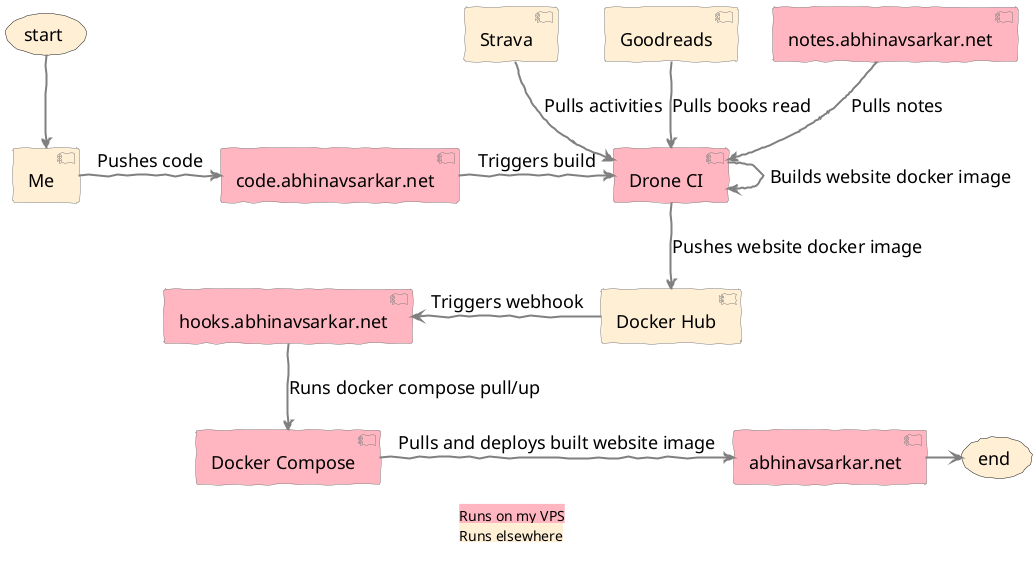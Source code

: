 @startuml
skinparam Shadowing false
skinparam BackgroundColor transparent
skinparam handwritten true
skinparam Default {
  FontColor Black
  FontSize  18
  FontStyle plain
  FontName monospace
}

skinparam usecase {
  BackgroundColor PapayaWhip
}

skinparam component {
  BackgroundColor PapayaWhip
  BorderColor Gray
  ArrowThickness 2
  ArrowColor Gray
}

skinparam legend {
  BackgroundColor transparent
  BorderColor transparent
}

component [code.abhinavsarkar.net] #LightPink
component [Drone CI] #LightPink
component [Docker Compose] #LightPink
component [hooks.abhinavsarkar.net] #LightPink
component [abhinavsarkar.net] #LightPink
component [notes.abhinavsarkar.net] #LightPink

(start) -d-> [Me]
[Me] -r-> [code.abhinavsarkar.net]: Pushes code
[code.abhinavsarkar.net] -r-> [Drone CI]: Triggers build
[Strava] --> [Drone CI]: Pulls activities
[Goodreads] --> [Drone CI]: Pulls books read
[notes.abhinavsarkar.net] --> [Drone CI]: Pulls notes
[Drone CI] --> [Drone CI]: Builds website docker image
[Drone CI] -d-> [Docker Hub]: Pushes website docker image
[Docker Hub] -l-> [hooks.abhinavsarkar.net]: Triggers webhook
[hooks.abhinavsarkar.net] -d-> [Docker Compose]: Runs docker compose pull/up
[Docker Compose] -r-> [abhinavsarkar.net]: Pulls and deploys built website image
[abhinavsarkar.net] -r-> (end)
legend
<back:#LightPink>Runs on my VPS</back>
<back:#PapayaWhip>Runs elsewhere</back>
endlegend
@enduml